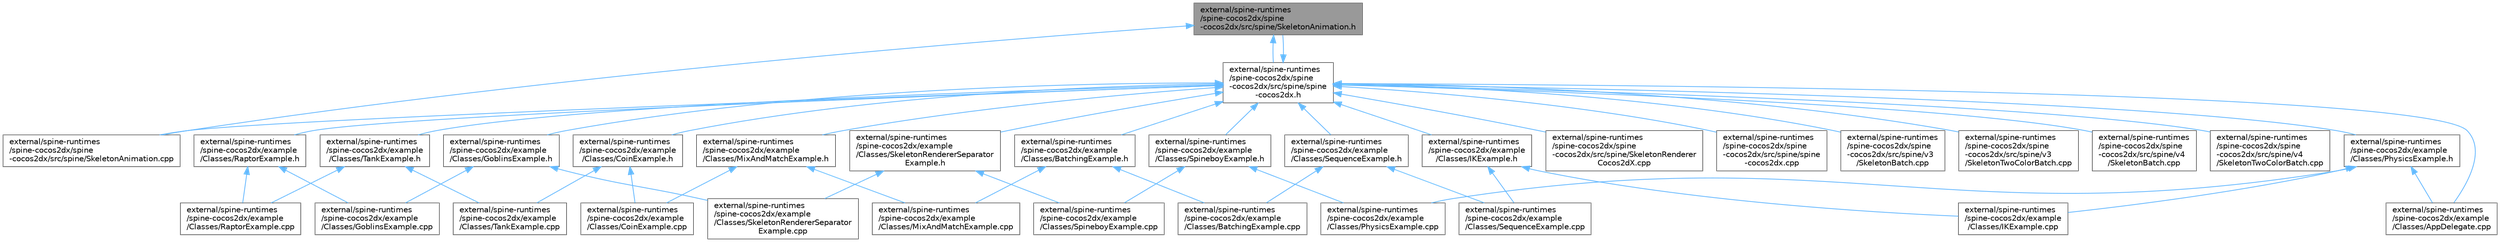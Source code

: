 digraph "external/spine-runtimes/spine-cocos2dx/spine-cocos2dx/src/spine/SkeletonAnimation.h"
{
 // LATEX_PDF_SIZE
  bgcolor="transparent";
  edge [fontname=Helvetica,fontsize=10,labelfontname=Helvetica,labelfontsize=10];
  node [fontname=Helvetica,fontsize=10,shape=box,height=0.2,width=0.4];
  Node1 [id="Node000001",label="external/spine-runtimes\l/spine-cocos2dx/spine\l-cocos2dx/src/spine/SkeletonAnimation.h",height=0.2,width=0.4,color="gray40", fillcolor="grey60", style="filled", fontcolor="black",tooltip=" "];
  Node1 -> Node2 [id="edge1_Node000001_Node000002",dir="back",color="steelblue1",style="solid",tooltip=" "];
  Node2 [id="Node000002",label="external/spine-runtimes\l/spine-cocos2dx/spine\l-cocos2dx/src/spine/SkeletonAnimation.cpp",height=0.2,width=0.4,color="grey40", fillcolor="white", style="filled",URL="$_skeleton_animation_8cpp.html",tooltip=" "];
  Node1 -> Node3 [id="edge2_Node000001_Node000003",dir="back",color="steelblue1",style="solid",tooltip=" "];
  Node3 [id="Node000003",label="external/spine-runtimes\l/spine-cocos2dx/spine\l-cocos2dx/src/spine/spine\l-cocos2dx.h",height=0.2,width=0.4,color="grey40", fillcolor="white", style="filled",URL="$spine-cocos2dx_8h.html",tooltip=" "];
  Node3 -> Node4 [id="edge3_Node000003_Node000004",dir="back",color="steelblue1",style="solid",tooltip=" "];
  Node4 [id="Node000004",label="external/spine-runtimes\l/spine-cocos2dx/example\l/Classes/AppDelegate.cpp",height=0.2,width=0.4,color="grey40", fillcolor="white", style="filled",URL="$_app_delegate_8cpp.html",tooltip=" "];
  Node3 -> Node5 [id="edge4_Node000003_Node000005",dir="back",color="steelblue1",style="solid",tooltip=" "];
  Node5 [id="Node000005",label="external/spine-runtimes\l/spine-cocos2dx/example\l/Classes/BatchingExample.h",height=0.2,width=0.4,color="grey40", fillcolor="white", style="filled",URL="$_batching_example_8h.html",tooltip=" "];
  Node5 -> Node6 [id="edge5_Node000005_Node000006",dir="back",color="steelblue1",style="solid",tooltip=" "];
  Node6 [id="Node000006",label="external/spine-runtimes\l/spine-cocos2dx/example\l/Classes/BatchingExample.cpp",height=0.2,width=0.4,color="grey40", fillcolor="white", style="filled",URL="$_batching_example_8cpp.html",tooltip=" "];
  Node5 -> Node7 [id="edge6_Node000005_Node000007",dir="back",color="steelblue1",style="solid",tooltip=" "];
  Node7 [id="Node000007",label="external/spine-runtimes\l/spine-cocos2dx/example\l/Classes/MixAndMatchExample.cpp",height=0.2,width=0.4,color="grey40", fillcolor="white", style="filled",URL="$_mix_and_match_example_8cpp.html",tooltip=" "];
  Node3 -> Node8 [id="edge7_Node000003_Node000008",dir="back",color="steelblue1",style="solid",tooltip=" "];
  Node8 [id="Node000008",label="external/spine-runtimes\l/spine-cocos2dx/example\l/Classes/CoinExample.h",height=0.2,width=0.4,color="grey40", fillcolor="white", style="filled",URL="$_coin_example_8h.html",tooltip=" "];
  Node8 -> Node9 [id="edge8_Node000008_Node000009",dir="back",color="steelblue1",style="solid",tooltip=" "];
  Node9 [id="Node000009",label="external/spine-runtimes\l/spine-cocos2dx/example\l/Classes/CoinExample.cpp",height=0.2,width=0.4,color="grey40", fillcolor="white", style="filled",URL="$_coin_example_8cpp.html",tooltip=" "];
  Node8 -> Node10 [id="edge9_Node000008_Node000010",dir="back",color="steelblue1",style="solid",tooltip=" "];
  Node10 [id="Node000010",label="external/spine-runtimes\l/spine-cocos2dx/example\l/Classes/TankExample.cpp",height=0.2,width=0.4,color="grey40", fillcolor="white", style="filled",URL="$_tank_example_8cpp.html",tooltip=" "];
  Node3 -> Node11 [id="edge10_Node000003_Node000011",dir="back",color="steelblue1",style="solid",tooltip=" "];
  Node11 [id="Node000011",label="external/spine-runtimes\l/spine-cocos2dx/example\l/Classes/GoblinsExample.h",height=0.2,width=0.4,color="grey40", fillcolor="white", style="filled",URL="$_goblins_example_8h.html",tooltip=" "];
  Node11 -> Node12 [id="edge11_Node000011_Node000012",dir="back",color="steelblue1",style="solid",tooltip=" "];
  Node12 [id="Node000012",label="external/spine-runtimes\l/spine-cocos2dx/example\l/Classes/GoblinsExample.cpp",height=0.2,width=0.4,color="grey40", fillcolor="white", style="filled",URL="$_goblins_example_8cpp.html",tooltip=" "];
  Node11 -> Node13 [id="edge12_Node000011_Node000013",dir="back",color="steelblue1",style="solid",tooltip=" "];
  Node13 [id="Node000013",label="external/spine-runtimes\l/spine-cocos2dx/example\l/Classes/SkeletonRendererSeparator\lExample.cpp",height=0.2,width=0.4,color="grey40", fillcolor="white", style="filled",URL="$_skeleton_renderer_separator_example_8cpp.html",tooltip=" "];
  Node3 -> Node14 [id="edge13_Node000003_Node000014",dir="back",color="steelblue1",style="solid",tooltip=" "];
  Node14 [id="Node000014",label="external/spine-runtimes\l/spine-cocos2dx/example\l/Classes/IKExample.h",height=0.2,width=0.4,color="grey40", fillcolor="white", style="filled",URL="$_i_k_example_8h.html",tooltip=" "];
  Node14 -> Node15 [id="edge14_Node000014_Node000015",dir="back",color="steelblue1",style="solid",tooltip=" "];
  Node15 [id="Node000015",label="external/spine-runtimes\l/spine-cocos2dx/example\l/Classes/IKExample.cpp",height=0.2,width=0.4,color="grey40", fillcolor="white", style="filled",URL="$_i_k_example_8cpp.html",tooltip=" "];
  Node14 -> Node16 [id="edge15_Node000014_Node000016",dir="back",color="steelblue1",style="solid",tooltip=" "];
  Node16 [id="Node000016",label="external/spine-runtimes\l/spine-cocos2dx/example\l/Classes/SequenceExample.cpp",height=0.2,width=0.4,color="grey40", fillcolor="white", style="filled",URL="$_sequence_example_8cpp.html",tooltip=" "];
  Node3 -> Node17 [id="edge16_Node000003_Node000017",dir="back",color="steelblue1",style="solid",tooltip=" "];
  Node17 [id="Node000017",label="external/spine-runtimes\l/spine-cocos2dx/example\l/Classes/MixAndMatchExample.h",height=0.2,width=0.4,color="grey40", fillcolor="white", style="filled",URL="$_mix_and_match_example_8h.html",tooltip=" "];
  Node17 -> Node9 [id="edge17_Node000017_Node000009",dir="back",color="steelblue1",style="solid",tooltip=" "];
  Node17 -> Node7 [id="edge18_Node000017_Node000007",dir="back",color="steelblue1",style="solid",tooltip=" "];
  Node3 -> Node18 [id="edge19_Node000003_Node000018",dir="back",color="steelblue1",style="solid",tooltip=" "];
  Node18 [id="Node000018",label="external/spine-runtimes\l/spine-cocos2dx/example\l/Classes/PhysicsExample.h",height=0.2,width=0.4,color="grey40", fillcolor="white", style="filled",URL="$_physics_example_8h.html",tooltip=" "];
  Node18 -> Node4 [id="edge20_Node000018_Node000004",dir="back",color="steelblue1",style="solid",tooltip=" "];
  Node18 -> Node15 [id="edge21_Node000018_Node000015",dir="back",color="steelblue1",style="solid",tooltip=" "];
  Node18 -> Node19 [id="edge22_Node000018_Node000019",dir="back",color="steelblue1",style="solid",tooltip=" "];
  Node19 [id="Node000019",label="external/spine-runtimes\l/spine-cocos2dx/example\l/Classes/PhysicsExample.cpp",height=0.2,width=0.4,color="grey40", fillcolor="white", style="filled",URL="$_physics_example_8cpp.html",tooltip=" "];
  Node3 -> Node20 [id="edge23_Node000003_Node000020",dir="back",color="steelblue1",style="solid",tooltip=" "];
  Node20 [id="Node000020",label="external/spine-runtimes\l/spine-cocos2dx/example\l/Classes/RaptorExample.h",height=0.2,width=0.4,color="grey40", fillcolor="white", style="filled",URL="$_raptor_example_8h.html",tooltip=" "];
  Node20 -> Node12 [id="edge24_Node000020_Node000012",dir="back",color="steelblue1",style="solid",tooltip=" "];
  Node20 -> Node21 [id="edge25_Node000020_Node000021",dir="back",color="steelblue1",style="solid",tooltip=" "];
  Node21 [id="Node000021",label="external/spine-runtimes\l/spine-cocos2dx/example\l/Classes/RaptorExample.cpp",height=0.2,width=0.4,color="grey40", fillcolor="white", style="filled",URL="$_raptor_example_8cpp.html",tooltip=" "];
  Node3 -> Node22 [id="edge26_Node000003_Node000022",dir="back",color="steelblue1",style="solid",tooltip=" "];
  Node22 [id="Node000022",label="external/spine-runtimes\l/spine-cocos2dx/example\l/Classes/SequenceExample.h",height=0.2,width=0.4,color="grey40", fillcolor="white", style="filled",URL="$_sequence_example_8h.html",tooltip=" "];
  Node22 -> Node6 [id="edge27_Node000022_Node000006",dir="back",color="steelblue1",style="solid",tooltip=" "];
  Node22 -> Node16 [id="edge28_Node000022_Node000016",dir="back",color="steelblue1",style="solid",tooltip=" "];
  Node3 -> Node23 [id="edge29_Node000003_Node000023",dir="back",color="steelblue1",style="solid",tooltip=" "];
  Node23 [id="Node000023",label="external/spine-runtimes\l/spine-cocos2dx/example\l/Classes/SkeletonRendererSeparator\lExample.h",height=0.2,width=0.4,color="grey40", fillcolor="white", style="filled",URL="$_skeleton_renderer_separator_example_8h.html",tooltip=" "];
  Node23 -> Node13 [id="edge30_Node000023_Node000013",dir="back",color="steelblue1",style="solid",tooltip=" "];
  Node23 -> Node24 [id="edge31_Node000023_Node000024",dir="back",color="steelblue1",style="solid",tooltip=" "];
  Node24 [id="Node000024",label="external/spine-runtimes\l/spine-cocos2dx/example\l/Classes/SpineboyExample.cpp",height=0.2,width=0.4,color="grey40", fillcolor="white", style="filled",URL="$_spineboy_example_8cpp.html",tooltip=" "];
  Node3 -> Node25 [id="edge32_Node000003_Node000025",dir="back",color="steelblue1",style="solid",tooltip=" "];
  Node25 [id="Node000025",label="external/spine-runtimes\l/spine-cocos2dx/example\l/Classes/SpineboyExample.h",height=0.2,width=0.4,color="grey40", fillcolor="white", style="filled",URL="$_spineboy_example_8h.html",tooltip=" "];
  Node25 -> Node19 [id="edge33_Node000025_Node000019",dir="back",color="steelblue1",style="solid",tooltip=" "];
  Node25 -> Node24 [id="edge34_Node000025_Node000024",dir="back",color="steelblue1",style="solid",tooltip=" "];
  Node3 -> Node26 [id="edge35_Node000003_Node000026",dir="back",color="steelblue1",style="solid",tooltip=" "];
  Node26 [id="Node000026",label="external/spine-runtimes\l/spine-cocos2dx/example\l/Classes/TankExample.h",height=0.2,width=0.4,color="grey40", fillcolor="white", style="filled",URL="$_tank_example_8h.html",tooltip=" "];
  Node26 -> Node21 [id="edge36_Node000026_Node000021",dir="back",color="steelblue1",style="solid",tooltip=" "];
  Node26 -> Node10 [id="edge37_Node000026_Node000010",dir="back",color="steelblue1",style="solid",tooltip=" "];
  Node3 -> Node2 [id="edge38_Node000003_Node000002",dir="back",color="steelblue1",style="solid",tooltip=" "];
  Node3 -> Node1 [id="edge39_Node000003_Node000001",dir="back",color="steelblue1",style="solid",tooltip=" "];
  Node3 -> Node27 [id="edge40_Node000003_Node000027",dir="back",color="steelblue1",style="solid",tooltip=" "];
  Node27 [id="Node000027",label="external/spine-runtimes\l/spine-cocos2dx/spine\l-cocos2dx/src/spine/SkeletonRenderer\lCocos2dX.cpp",height=0.2,width=0.4,color="grey40", fillcolor="white", style="filled",URL="$_skeleton_renderer_cocos2d_x_8cpp.html",tooltip=" "];
  Node3 -> Node28 [id="edge41_Node000003_Node000028",dir="back",color="steelblue1",style="solid",tooltip=" "];
  Node28 [id="Node000028",label="external/spine-runtimes\l/spine-cocos2dx/spine\l-cocos2dx/src/spine/spine\l-cocos2dx.cpp",height=0.2,width=0.4,color="grey40", fillcolor="white", style="filled",URL="$spine-cocos2dx_8cpp.html",tooltip=" "];
  Node3 -> Node29 [id="edge42_Node000003_Node000029",dir="back",color="steelblue1",style="solid",tooltip=" "];
  Node29 [id="Node000029",label="external/spine-runtimes\l/spine-cocos2dx/spine\l-cocos2dx/src/spine/v3\l/SkeletonBatch.cpp",height=0.2,width=0.4,color="grey40", fillcolor="white", style="filled",URL="$v3_2_skeleton_batch_8cpp.html",tooltip=" "];
  Node3 -> Node30 [id="edge43_Node000003_Node000030",dir="back",color="steelblue1",style="solid",tooltip=" "];
  Node30 [id="Node000030",label="external/spine-runtimes\l/spine-cocos2dx/spine\l-cocos2dx/src/spine/v3\l/SkeletonTwoColorBatch.cpp",height=0.2,width=0.4,color="grey40", fillcolor="white", style="filled",URL="$v3_2_skeleton_two_color_batch_8cpp.html",tooltip=" "];
  Node3 -> Node31 [id="edge44_Node000003_Node000031",dir="back",color="steelblue1",style="solid",tooltip=" "];
  Node31 [id="Node000031",label="external/spine-runtimes\l/spine-cocos2dx/spine\l-cocos2dx/src/spine/v4\l/SkeletonBatch.cpp",height=0.2,width=0.4,color="grey40", fillcolor="white", style="filled",URL="$v4_2_skeleton_batch_8cpp.html",tooltip=" "];
  Node3 -> Node32 [id="edge45_Node000003_Node000032",dir="back",color="steelblue1",style="solid",tooltip=" "];
  Node32 [id="Node000032",label="external/spine-runtimes\l/spine-cocos2dx/spine\l-cocos2dx/src/spine/v4\l/SkeletonTwoColorBatch.cpp",height=0.2,width=0.4,color="grey40", fillcolor="white", style="filled",URL="$v4_2_skeleton_two_color_batch_8cpp.html",tooltip=" "];
}
